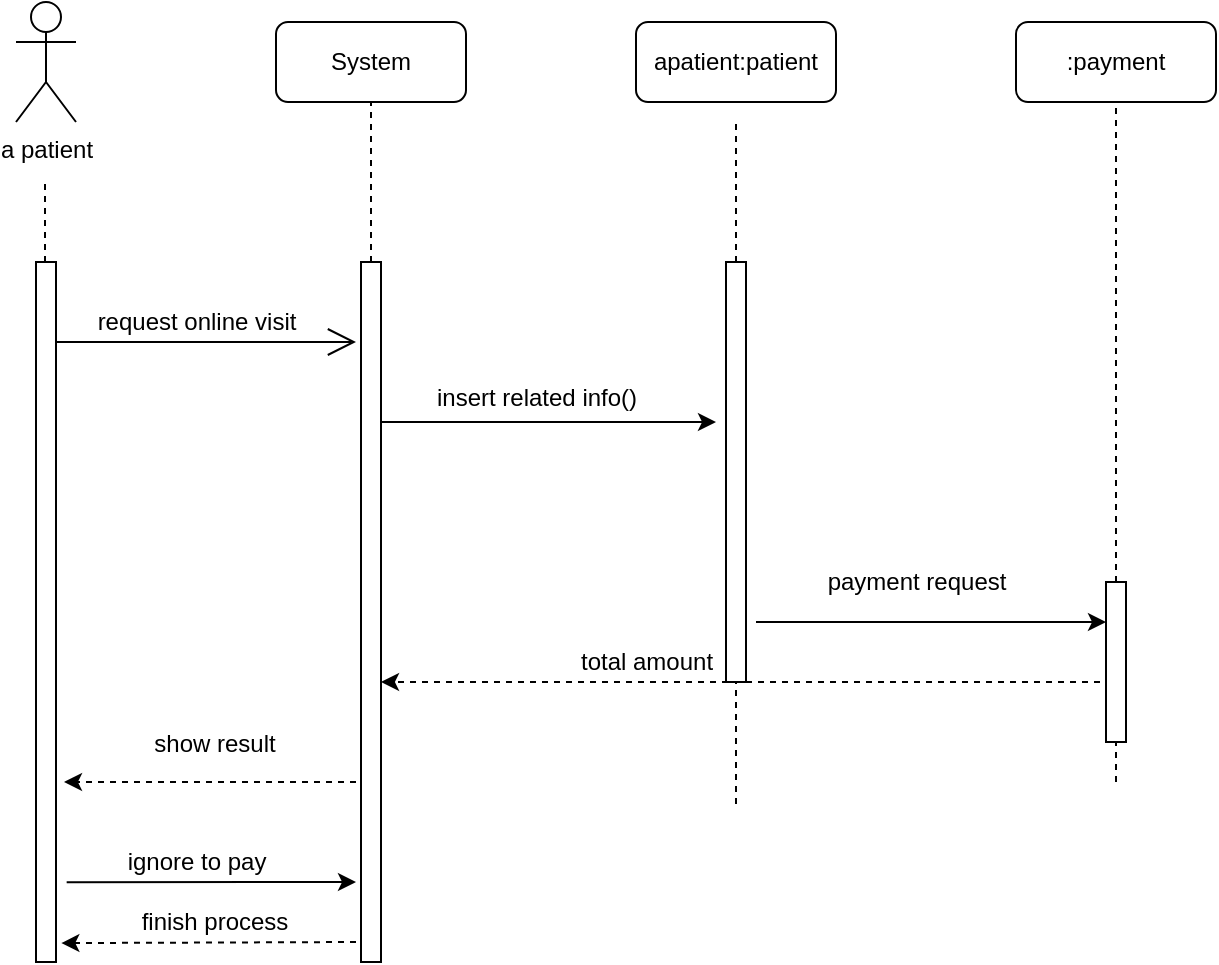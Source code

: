 <mxfile version="12.4.7" type="device"><diagram id="hGC94VyDb39iiRXPgcsh" name="Page-1"><mxGraphModel dx="768" dy="406" grid="1" gridSize="10" guides="1" tooltips="1" connect="1" arrows="1" fold="1" page="1" pageScale="1" pageWidth="850" pageHeight="1100" math="0" shadow="0"><root><mxCell id="0"/><mxCell id="1" parent="0"/><mxCell id="DFfIjtXPW3txCqcEdl_M-20" value="a patient" style="shape=umlActor;verticalLabelPosition=bottom;labelBackgroundColor=#ffffff;verticalAlign=top;html=1;outlineConnect=0;" vertex="1" parent="1"><mxGeometry x="280" y="80" width="30" height="60" as="geometry"/></mxCell><mxCell id="DFfIjtXPW3txCqcEdl_M-8" value="" style="endArrow=none;dashed=1;html=1;" edge="1" parent="1" source="DFfIjtXPW3txCqcEdl_M-23"><mxGeometry width="50" height="50" relative="1" as="geometry"><mxPoint x="295" y="360" as="sourcePoint"/><mxPoint x="294.5" y="170" as="targetPoint"/></mxGeometry></mxCell><mxCell id="DFfIjtXPW3txCqcEdl_M-23" value="" style="html=1;points=[];perimeter=orthogonalPerimeter;" vertex="1" parent="1"><mxGeometry x="290" y="210" width="10" height="350" as="geometry"/></mxCell><mxCell id="DFfIjtXPW3txCqcEdl_M-25" value="System" style="rounded=1;whiteSpace=wrap;html=1;" vertex="1" parent="1"><mxGeometry x="410" y="90" width="95" height="40" as="geometry"/></mxCell><mxCell id="DFfIjtXPW3txCqcEdl_M-28" value="" style="endArrow=none;dashed=1;html=1;entryX=0.5;entryY=1;entryDx=0;entryDy=0;" edge="1" parent="1" source="DFfIjtXPW3txCqcEdl_M-29" target="DFfIjtXPW3txCqcEdl_M-25"><mxGeometry width="50" height="50" relative="1" as="geometry"><mxPoint x="458" y="480" as="sourcePoint"/><mxPoint x="457" y="170" as="targetPoint"/></mxGeometry></mxCell><mxCell id="DFfIjtXPW3txCqcEdl_M-29" value="" style="html=1;points=[];perimeter=orthogonalPerimeter;" vertex="1" parent="1"><mxGeometry x="452.5" y="210" width="10" height="350" as="geometry"/></mxCell><mxCell id="DFfIjtXPW3txCqcEdl_M-31" value="" style="endArrow=open;endFill=1;endSize=12;html=1;" edge="1" parent="1"><mxGeometry width="160" relative="1" as="geometry"><mxPoint x="300" y="250" as="sourcePoint"/><mxPoint x="450" y="250" as="targetPoint"/></mxGeometry></mxCell><mxCell id="DFfIjtXPW3txCqcEdl_M-32" value="request online visit" style="text;html=1;align=center;verticalAlign=middle;resizable=0;points=[];autosize=1;" vertex="1" parent="1"><mxGeometry x="315" y="230" width="110" height="20" as="geometry"/></mxCell><mxCell id="DFfIjtXPW3txCqcEdl_M-33" value="apatient:patient" style="rounded=1;whiteSpace=wrap;html=1;" vertex="1" parent="1"><mxGeometry x="590" y="90" width="100" height="40" as="geometry"/></mxCell><mxCell id="DFfIjtXPW3txCqcEdl_M-35" value="" style="endArrow=none;dashed=1;html=1;" edge="1" parent="1" source="DFfIjtXPW3txCqcEdl_M-36"><mxGeometry width="50" height="50" relative="1" as="geometry"><mxPoint x="640" y="481" as="sourcePoint"/><mxPoint x="640" y="140" as="targetPoint"/></mxGeometry></mxCell><mxCell id="DFfIjtXPW3txCqcEdl_M-36" value="" style="html=1;points=[];perimeter=orthogonalPerimeter;" vertex="1" parent="1"><mxGeometry x="635" y="210" width="10" height="210" as="geometry"/></mxCell><mxCell id="DFfIjtXPW3txCqcEdl_M-37" value="" style="endArrow=none;dashed=1;html=1;" edge="1" parent="1" target="DFfIjtXPW3txCqcEdl_M-36"><mxGeometry width="50" height="50" relative="1" as="geometry"><mxPoint x="640" y="481" as="sourcePoint"/><mxPoint x="640" y="140" as="targetPoint"/></mxGeometry></mxCell><mxCell id="DFfIjtXPW3txCqcEdl_M-38" value="" style="endArrow=classic;html=1;" edge="1" parent="1"><mxGeometry width="50" height="50" relative="1" as="geometry"><mxPoint x="462.5" y="290" as="sourcePoint"/><mxPoint x="630" y="290" as="targetPoint"/></mxGeometry></mxCell><mxCell id="DFfIjtXPW3txCqcEdl_M-39" value="insert related info()" style="text;html=1;align=center;verticalAlign=middle;resizable=0;points=[];autosize=1;" vertex="1" parent="1"><mxGeometry x="480" y="268" width="120" height="20" as="geometry"/></mxCell><mxCell id="DFfIjtXPW3txCqcEdl_M-40" value=":payment" style="rounded=1;whiteSpace=wrap;html=1;" vertex="1" parent="1"><mxGeometry x="780" y="90" width="100" height="40" as="geometry"/></mxCell><mxCell id="DFfIjtXPW3txCqcEdl_M-41" value="" style="endArrow=none;dashed=1;html=1;entryX=0.5;entryY=1;entryDx=0;entryDy=0;" edge="1" parent="1" source="DFfIjtXPW3txCqcEdl_M-52" target="DFfIjtXPW3txCqcEdl_M-40"><mxGeometry width="50" height="50" relative="1" as="geometry"><mxPoint x="830" y="470" as="sourcePoint"/><mxPoint x="829.5" y="160" as="targetPoint"/></mxGeometry></mxCell><mxCell id="DFfIjtXPW3txCqcEdl_M-43" value="payment request" style="text;html=1;align=center;verticalAlign=middle;resizable=0;points=[];autosize=1;" vertex="1" parent="1"><mxGeometry x="680" y="360" width="100" height="20" as="geometry"/></mxCell><mxCell id="DFfIjtXPW3txCqcEdl_M-44" value="" style="endArrow=classic;html=1;dashed=1;" edge="1" parent="1"><mxGeometry width="50" height="50" relative="1" as="geometry"><mxPoint x="828" y="420" as="sourcePoint"/><mxPoint x="462.5" y="420" as="targetPoint"/></mxGeometry></mxCell><mxCell id="DFfIjtXPW3txCqcEdl_M-45" value="total amount" style="text;html=1;align=center;verticalAlign=middle;resizable=0;points=[];autosize=1;" vertex="1" parent="1"><mxGeometry x="555" y="400" width="80" height="20" as="geometry"/></mxCell><mxCell id="DFfIjtXPW3txCqcEdl_M-46" value="" style="endArrow=classic;html=1;dashed=1;" edge="1" parent="1"><mxGeometry width="50" height="50" relative="1" as="geometry"><mxPoint x="450" y="470" as="sourcePoint"/><mxPoint x="304" y="470" as="targetPoint"/></mxGeometry></mxCell><mxCell id="DFfIjtXPW3txCqcEdl_M-47" value="show result" style="text;html=1;align=center;verticalAlign=middle;resizable=0;points=[];autosize=1;" vertex="1" parent="1"><mxGeometry x="339" y="441" width="80" height="20" as="geometry"/></mxCell><mxCell id="DFfIjtXPW3txCqcEdl_M-48" value="" style="endArrow=classic;html=1;exitX=1.533;exitY=0.886;exitDx=0;exitDy=0;exitPerimeter=0;" edge="1" parent="1" source="DFfIjtXPW3txCqcEdl_M-23"><mxGeometry width="50" height="50" relative="1" as="geometry"><mxPoint x="345" y="540" as="sourcePoint"/><mxPoint x="450" y="520" as="targetPoint"/></mxGeometry></mxCell><mxCell id="DFfIjtXPW3txCqcEdl_M-49" value="ignore to pay" style="text;html=1;align=center;verticalAlign=middle;resizable=0;points=[];autosize=1;" vertex="1" parent="1"><mxGeometry x="330" y="500" width="80" height="20" as="geometry"/></mxCell><mxCell id="DFfIjtXPW3txCqcEdl_M-50" value="" style="endArrow=classic;html=1;entryX=1.267;entryY=0.973;entryDx=0;entryDy=0;entryPerimeter=0;dashed=1;" edge="1" parent="1" target="DFfIjtXPW3txCqcEdl_M-23"><mxGeometry width="50" height="50" relative="1" as="geometry"><mxPoint x="450" y="550" as="sourcePoint"/><mxPoint x="306" y="553" as="targetPoint"/></mxGeometry></mxCell><mxCell id="DFfIjtXPW3txCqcEdl_M-51" value="finish process" style="text;html=1;align=center;verticalAlign=middle;resizable=0;points=[];autosize=1;" vertex="1" parent="1"><mxGeometry x="334" y="530" width="90" height="20" as="geometry"/></mxCell><mxCell id="DFfIjtXPW3txCqcEdl_M-52" value="" style="html=1;points=[];perimeter=orthogonalPerimeter;" vertex="1" parent="1"><mxGeometry x="825" y="370" width="10" height="80" as="geometry"/></mxCell><mxCell id="DFfIjtXPW3txCqcEdl_M-53" value="" style="endArrow=none;dashed=1;html=1;entryX=0.5;entryY=1;entryDx=0;entryDy=0;" edge="1" parent="1" target="DFfIjtXPW3txCqcEdl_M-52"><mxGeometry width="50" height="50" relative="1" as="geometry"><mxPoint x="830" y="470" as="sourcePoint"/><mxPoint x="830" y="130" as="targetPoint"/></mxGeometry></mxCell><mxCell id="DFfIjtXPW3txCqcEdl_M-55" value="" style="endArrow=classic;html=1;" edge="1" parent="1"><mxGeometry width="50" height="50" relative="1" as="geometry"><mxPoint x="650" y="390" as="sourcePoint"/><mxPoint x="825" y="390" as="targetPoint"/></mxGeometry></mxCell></root></mxGraphModel></diagram></mxfile>